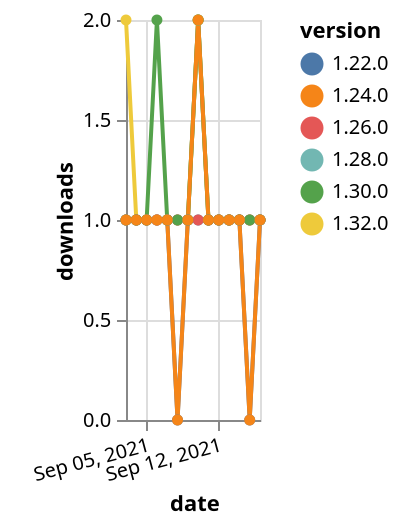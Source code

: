 {"$schema": "https://vega.github.io/schema/vega-lite/v5.json", "description": "A simple bar chart with embedded data.", "data": {"values": [{"date": "2021-09-03", "total": 114, "delta": 2, "version": "1.32.0"}, {"date": "2021-09-04", "total": 115, "delta": 1, "version": "1.32.0"}, {"date": "2021-09-05", "total": 116, "delta": 1, "version": "1.32.0"}, {"date": "2021-09-06", "total": 117, "delta": 1, "version": "1.32.0"}, {"date": "2021-09-07", "total": 118, "delta": 1, "version": "1.32.0"}, {"date": "2021-09-08", "total": 119, "delta": 1, "version": "1.32.0"}, {"date": "2021-09-09", "total": 120, "delta": 1, "version": "1.32.0"}, {"date": "2021-09-10", "total": 122, "delta": 2, "version": "1.32.0"}, {"date": "2021-09-11", "total": 123, "delta": 1, "version": "1.32.0"}, {"date": "2021-09-12", "total": 124, "delta": 1, "version": "1.32.0"}, {"date": "2021-09-13", "total": 125, "delta": 1, "version": "1.32.0"}, {"date": "2021-09-14", "total": 126, "delta": 1, "version": "1.32.0"}, {"date": "2021-09-15", "total": 127, "delta": 1, "version": "1.32.0"}, {"date": "2021-09-16", "total": 128, "delta": 1, "version": "1.32.0"}, {"date": "2021-09-03", "total": 230, "delta": 1, "version": "1.22.0"}, {"date": "2021-09-04", "total": 231, "delta": 1, "version": "1.22.0"}, {"date": "2021-09-05", "total": 232, "delta": 1, "version": "1.22.0"}, {"date": "2021-09-06", "total": 233, "delta": 1, "version": "1.22.0"}, {"date": "2021-09-07", "total": 234, "delta": 1, "version": "1.22.0"}, {"date": "2021-09-08", "total": 234, "delta": 0, "version": "1.22.0"}, {"date": "2021-09-09", "total": 235, "delta": 1, "version": "1.22.0"}, {"date": "2021-09-10", "total": 236, "delta": 1, "version": "1.22.0"}, {"date": "2021-09-11", "total": 237, "delta": 1, "version": "1.22.0"}, {"date": "2021-09-12", "total": 238, "delta": 1, "version": "1.22.0"}, {"date": "2021-09-13", "total": 239, "delta": 1, "version": "1.22.0"}, {"date": "2021-09-14", "total": 240, "delta": 1, "version": "1.22.0"}, {"date": "2021-09-15", "total": 240, "delta": 0, "version": "1.22.0"}, {"date": "2021-09-16", "total": 241, "delta": 1, "version": "1.22.0"}, {"date": "2021-09-03", "total": 152, "delta": 1, "version": "1.28.0"}, {"date": "2021-09-04", "total": 153, "delta": 1, "version": "1.28.0"}, {"date": "2021-09-05", "total": 154, "delta": 1, "version": "1.28.0"}, {"date": "2021-09-06", "total": 155, "delta": 1, "version": "1.28.0"}, {"date": "2021-09-07", "total": 156, "delta": 1, "version": "1.28.0"}, {"date": "2021-09-08", "total": 157, "delta": 1, "version": "1.28.0"}, {"date": "2021-09-09", "total": 158, "delta": 1, "version": "1.28.0"}, {"date": "2021-09-10", "total": 160, "delta": 2, "version": "1.28.0"}, {"date": "2021-09-11", "total": 161, "delta": 1, "version": "1.28.0"}, {"date": "2021-09-12", "total": 162, "delta": 1, "version": "1.28.0"}, {"date": "2021-09-13", "total": 163, "delta": 1, "version": "1.28.0"}, {"date": "2021-09-14", "total": 164, "delta": 1, "version": "1.28.0"}, {"date": "2021-09-15", "total": 165, "delta": 1, "version": "1.28.0"}, {"date": "2021-09-16", "total": 166, "delta": 1, "version": "1.28.0"}, {"date": "2021-09-03", "total": 177, "delta": 1, "version": "1.26.0"}, {"date": "2021-09-04", "total": 178, "delta": 1, "version": "1.26.0"}, {"date": "2021-09-05", "total": 179, "delta": 1, "version": "1.26.0"}, {"date": "2021-09-06", "total": 180, "delta": 1, "version": "1.26.0"}, {"date": "2021-09-07", "total": 181, "delta": 1, "version": "1.26.0"}, {"date": "2021-09-08", "total": 182, "delta": 1, "version": "1.26.0"}, {"date": "2021-09-09", "total": 183, "delta": 1, "version": "1.26.0"}, {"date": "2021-09-10", "total": 184, "delta": 1, "version": "1.26.0"}, {"date": "2021-09-11", "total": 185, "delta": 1, "version": "1.26.0"}, {"date": "2021-09-12", "total": 186, "delta": 1, "version": "1.26.0"}, {"date": "2021-09-13", "total": 187, "delta": 1, "version": "1.26.0"}, {"date": "2021-09-14", "total": 188, "delta": 1, "version": "1.26.0"}, {"date": "2021-09-15", "total": 189, "delta": 1, "version": "1.26.0"}, {"date": "2021-09-16", "total": 190, "delta": 1, "version": "1.26.0"}, {"date": "2021-09-03", "total": 158, "delta": 1, "version": "1.30.0"}, {"date": "2021-09-04", "total": 159, "delta": 1, "version": "1.30.0"}, {"date": "2021-09-05", "total": 160, "delta": 1, "version": "1.30.0"}, {"date": "2021-09-06", "total": 162, "delta": 2, "version": "1.30.0"}, {"date": "2021-09-07", "total": 163, "delta": 1, "version": "1.30.0"}, {"date": "2021-09-08", "total": 164, "delta": 1, "version": "1.30.0"}, {"date": "2021-09-09", "total": 165, "delta": 1, "version": "1.30.0"}, {"date": "2021-09-10", "total": 167, "delta": 2, "version": "1.30.0"}, {"date": "2021-09-11", "total": 168, "delta": 1, "version": "1.30.0"}, {"date": "2021-09-12", "total": 169, "delta": 1, "version": "1.30.0"}, {"date": "2021-09-13", "total": 170, "delta": 1, "version": "1.30.0"}, {"date": "2021-09-14", "total": 171, "delta": 1, "version": "1.30.0"}, {"date": "2021-09-15", "total": 172, "delta": 1, "version": "1.30.0"}, {"date": "2021-09-16", "total": 173, "delta": 1, "version": "1.30.0"}, {"date": "2021-09-03", "total": 181, "delta": 1, "version": "1.24.0"}, {"date": "2021-09-04", "total": 182, "delta": 1, "version": "1.24.0"}, {"date": "2021-09-05", "total": 183, "delta": 1, "version": "1.24.0"}, {"date": "2021-09-06", "total": 184, "delta": 1, "version": "1.24.0"}, {"date": "2021-09-07", "total": 185, "delta": 1, "version": "1.24.0"}, {"date": "2021-09-08", "total": 185, "delta": 0, "version": "1.24.0"}, {"date": "2021-09-09", "total": 186, "delta": 1, "version": "1.24.0"}, {"date": "2021-09-10", "total": 188, "delta": 2, "version": "1.24.0"}, {"date": "2021-09-11", "total": 189, "delta": 1, "version": "1.24.0"}, {"date": "2021-09-12", "total": 190, "delta": 1, "version": "1.24.0"}, {"date": "2021-09-13", "total": 191, "delta": 1, "version": "1.24.0"}, {"date": "2021-09-14", "total": 192, "delta": 1, "version": "1.24.0"}, {"date": "2021-09-15", "total": 192, "delta": 0, "version": "1.24.0"}, {"date": "2021-09-16", "total": 193, "delta": 1, "version": "1.24.0"}]}, "width": "container", "mark": {"type": "line", "point": {"filled": true}}, "encoding": {"x": {"field": "date", "type": "temporal", "timeUnit": "yearmonthdate", "title": "date", "axis": {"labelAngle": -15}}, "y": {"field": "delta", "type": "quantitative", "title": "downloads"}, "color": {"field": "version", "type": "nominal"}, "tooltip": {"field": "delta"}}}